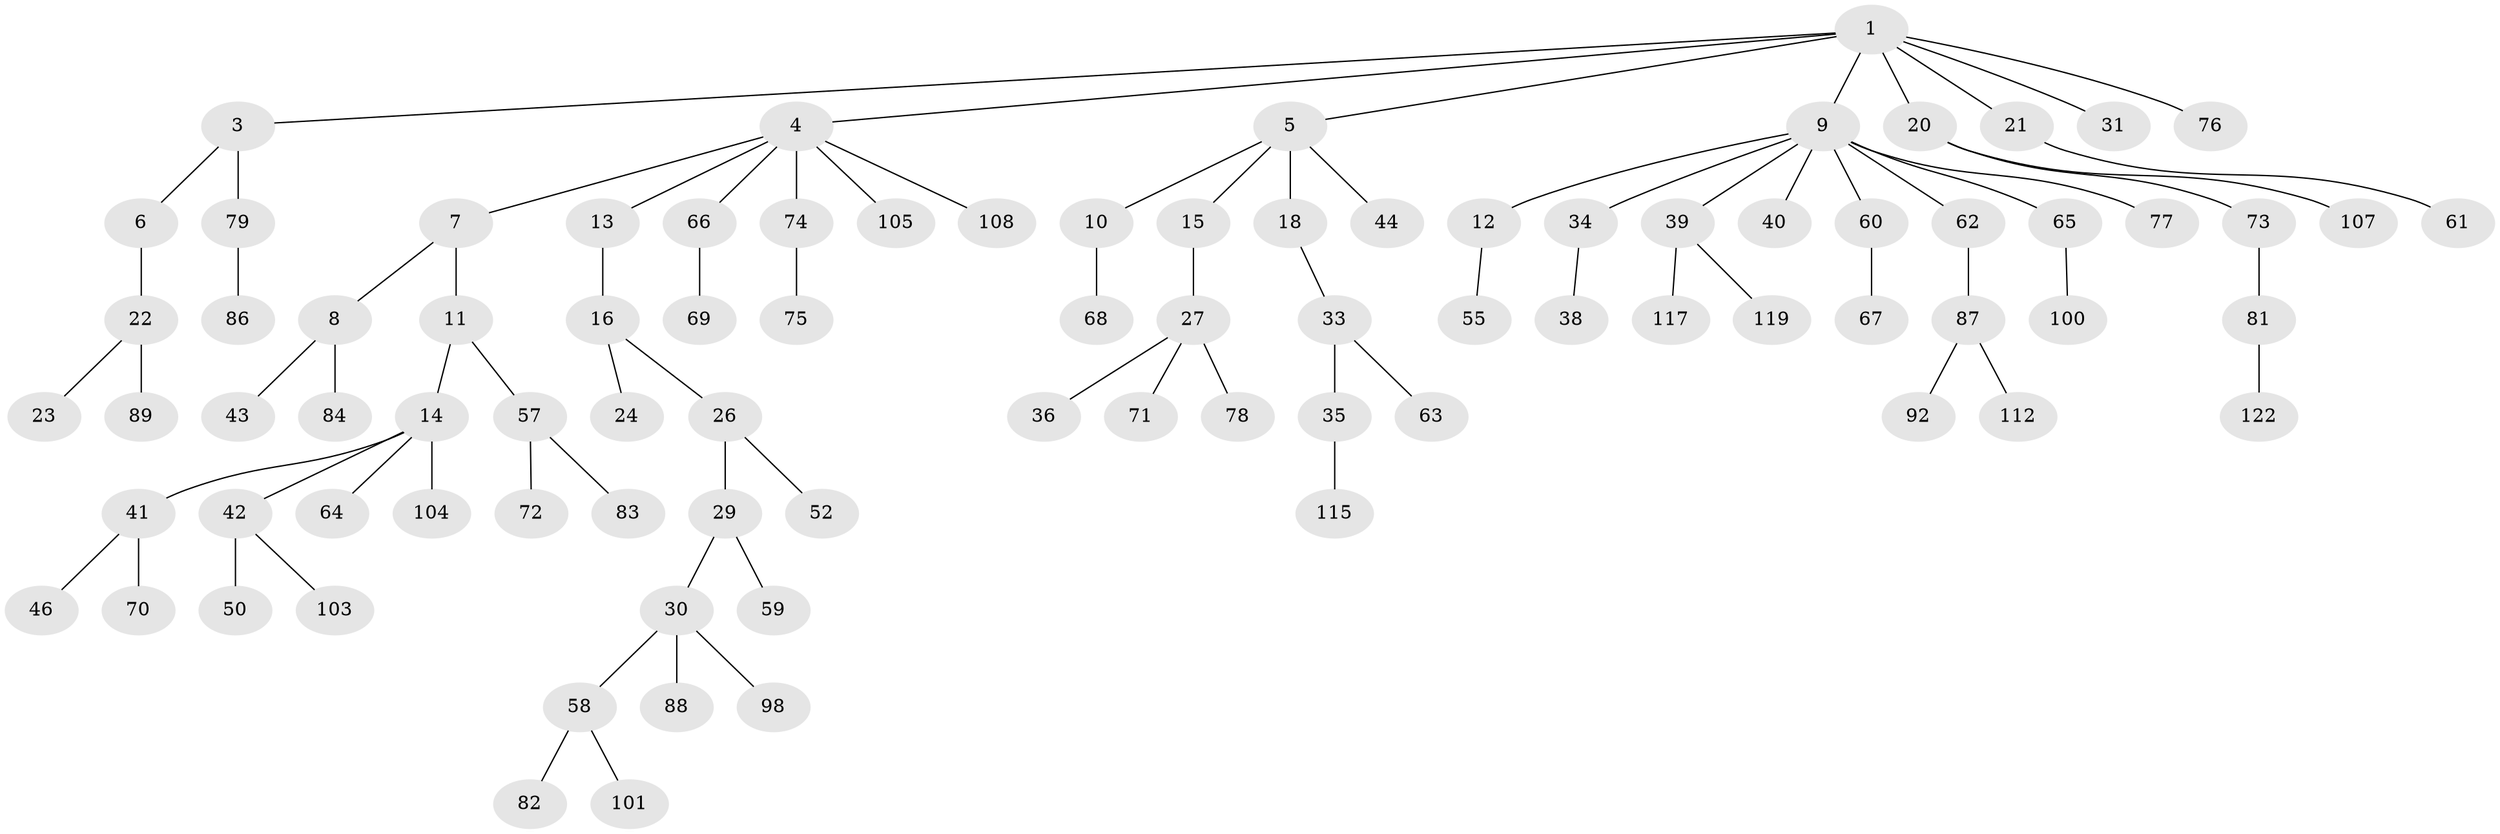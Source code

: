 // original degree distribution, {5: 0.056910569105691054, 3: 0.15447154471544716, 7: 0.008130081300813009, 2: 0.2032520325203252, 4: 0.06504065040650407, 1: 0.5121951219512195}
// Generated by graph-tools (version 1.1) at 2025/19/03/04/25 18:19:10]
// undirected, 86 vertices, 85 edges
graph export_dot {
graph [start="1"]
  node [color=gray90,style=filled];
  1 [super="+2"];
  3;
  4;
  5;
  6;
  7 [super="+54"];
  8 [super="+91"];
  9 [super="+80+17"];
  10 [super="+120+85"];
  11;
  12;
  13 [super="+51"];
  14 [super="+45"];
  15;
  16;
  18;
  20;
  21 [super="+111+94+47+25"];
  22;
  23 [super="+90"];
  24 [super="+53+28"];
  26 [super="+49"];
  27;
  29;
  30 [super="+37"];
  31;
  33;
  34;
  35;
  36;
  38;
  39;
  40;
  41 [super="+93+121"];
  42;
  43;
  44 [super="+56"];
  46;
  50;
  52 [super="+116"];
  55;
  57;
  58;
  59;
  60;
  61;
  62;
  63;
  64;
  65;
  66;
  67;
  68;
  69;
  70;
  71;
  72;
  73 [super="+102"];
  74;
  75;
  76;
  77;
  78;
  79;
  81;
  82;
  83;
  84;
  86;
  87;
  88;
  89;
  92;
  98;
  100;
  101;
  103;
  104;
  105 [super="+113"];
  107;
  108;
  112 [super="+118"];
  115;
  117;
  119;
  122;
  1 -- 3;
  1 -- 5;
  1 -- 20;
  1 -- 31;
  1 -- 4;
  1 -- 21;
  1 -- 9;
  1 -- 76;
  3 -- 6;
  3 -- 79;
  4 -- 7;
  4 -- 13;
  4 -- 66;
  4 -- 74;
  4 -- 105;
  4 -- 108;
  5 -- 10;
  5 -- 15;
  5 -- 18;
  5 -- 44;
  6 -- 22;
  7 -- 8;
  7 -- 11;
  8 -- 43;
  8 -- 84;
  9 -- 12;
  9 -- 65;
  9 -- 34;
  9 -- 39;
  9 -- 40;
  9 -- 60;
  9 -- 77;
  9 -- 62;
  10 -- 68;
  11 -- 14;
  11 -- 57;
  12 -- 55;
  13 -- 16;
  14 -- 41;
  14 -- 42;
  14 -- 64;
  14 -- 104;
  15 -- 27;
  16 -- 24;
  16 -- 26;
  18 -- 33;
  20 -- 73;
  20 -- 107;
  21 -- 61;
  22 -- 23;
  22 -- 89;
  26 -- 29;
  26 -- 52;
  27 -- 36;
  27 -- 71;
  27 -- 78;
  29 -- 30;
  29 -- 59;
  30 -- 88;
  30 -- 98;
  30 -- 58;
  33 -- 35;
  33 -- 63;
  34 -- 38;
  35 -- 115;
  39 -- 117;
  39 -- 119;
  41 -- 46;
  41 -- 70;
  42 -- 50;
  42 -- 103;
  57 -- 72;
  57 -- 83;
  58 -- 82;
  58 -- 101;
  60 -- 67;
  62 -- 87;
  65 -- 100;
  66 -- 69;
  73 -- 81;
  74 -- 75;
  79 -- 86;
  81 -- 122;
  87 -- 92;
  87 -- 112;
}
